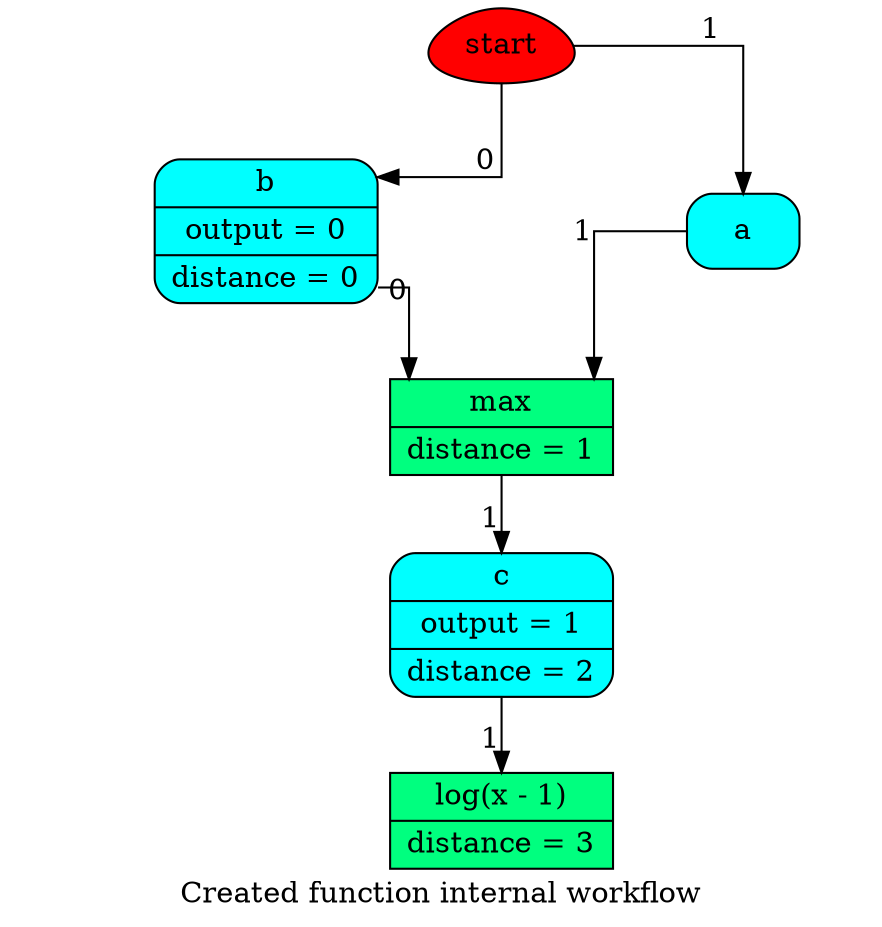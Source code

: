 digraph "Created function internal" {
	graph [ratio=1]
	node [style=filled]
	splines = ortho
	label = "Created function internal workflow"
		"Created function internal_78779400" [label=start fillcolor=red shape=egg]
		"Created function internal_8186414849898780513" [label="{ max | distance = 1 }" fillcolor=springgreen shape=record]
		"Created function internal_5731122394292607163" [label="{ b | output = 0 | distance = 0 }" fillcolor=cyan shape=Mrecord]
		"Created function internal_6978204315916669291" [label="{ a  }" fillcolor=cyan shape=Mrecord]
		"Created function internal_7070851480650034563" [label="{ log(x - 1) | distance = 3 }" fillcolor=springgreen shape=record]
		"Created function internal_-9068828303841174803" [label="{ c | output = 1 | distance = 2 }" fillcolor=cyan shape=Mrecord]
			"Created function internal_8186414849898780513" -> "Created function internal_-9068828303841174803" [xlabel=1]
			"Created function internal_5731122394292607163" -> "Created function internal_8186414849898780513" [xlabel=0]
			"Created function internal_78779400" -> "Created function internal_6978204315916669291" [xlabel=1]
			"Created function internal_78779400" -> "Created function internal_5731122394292607163" [xlabel=0]
			"Created function internal_6978204315916669291" -> "Created function internal_8186414849898780513" [xlabel=1]
			"Created function internal_-9068828303841174803" -> "Created function internal_7070851480650034563" [xlabel=1]
}